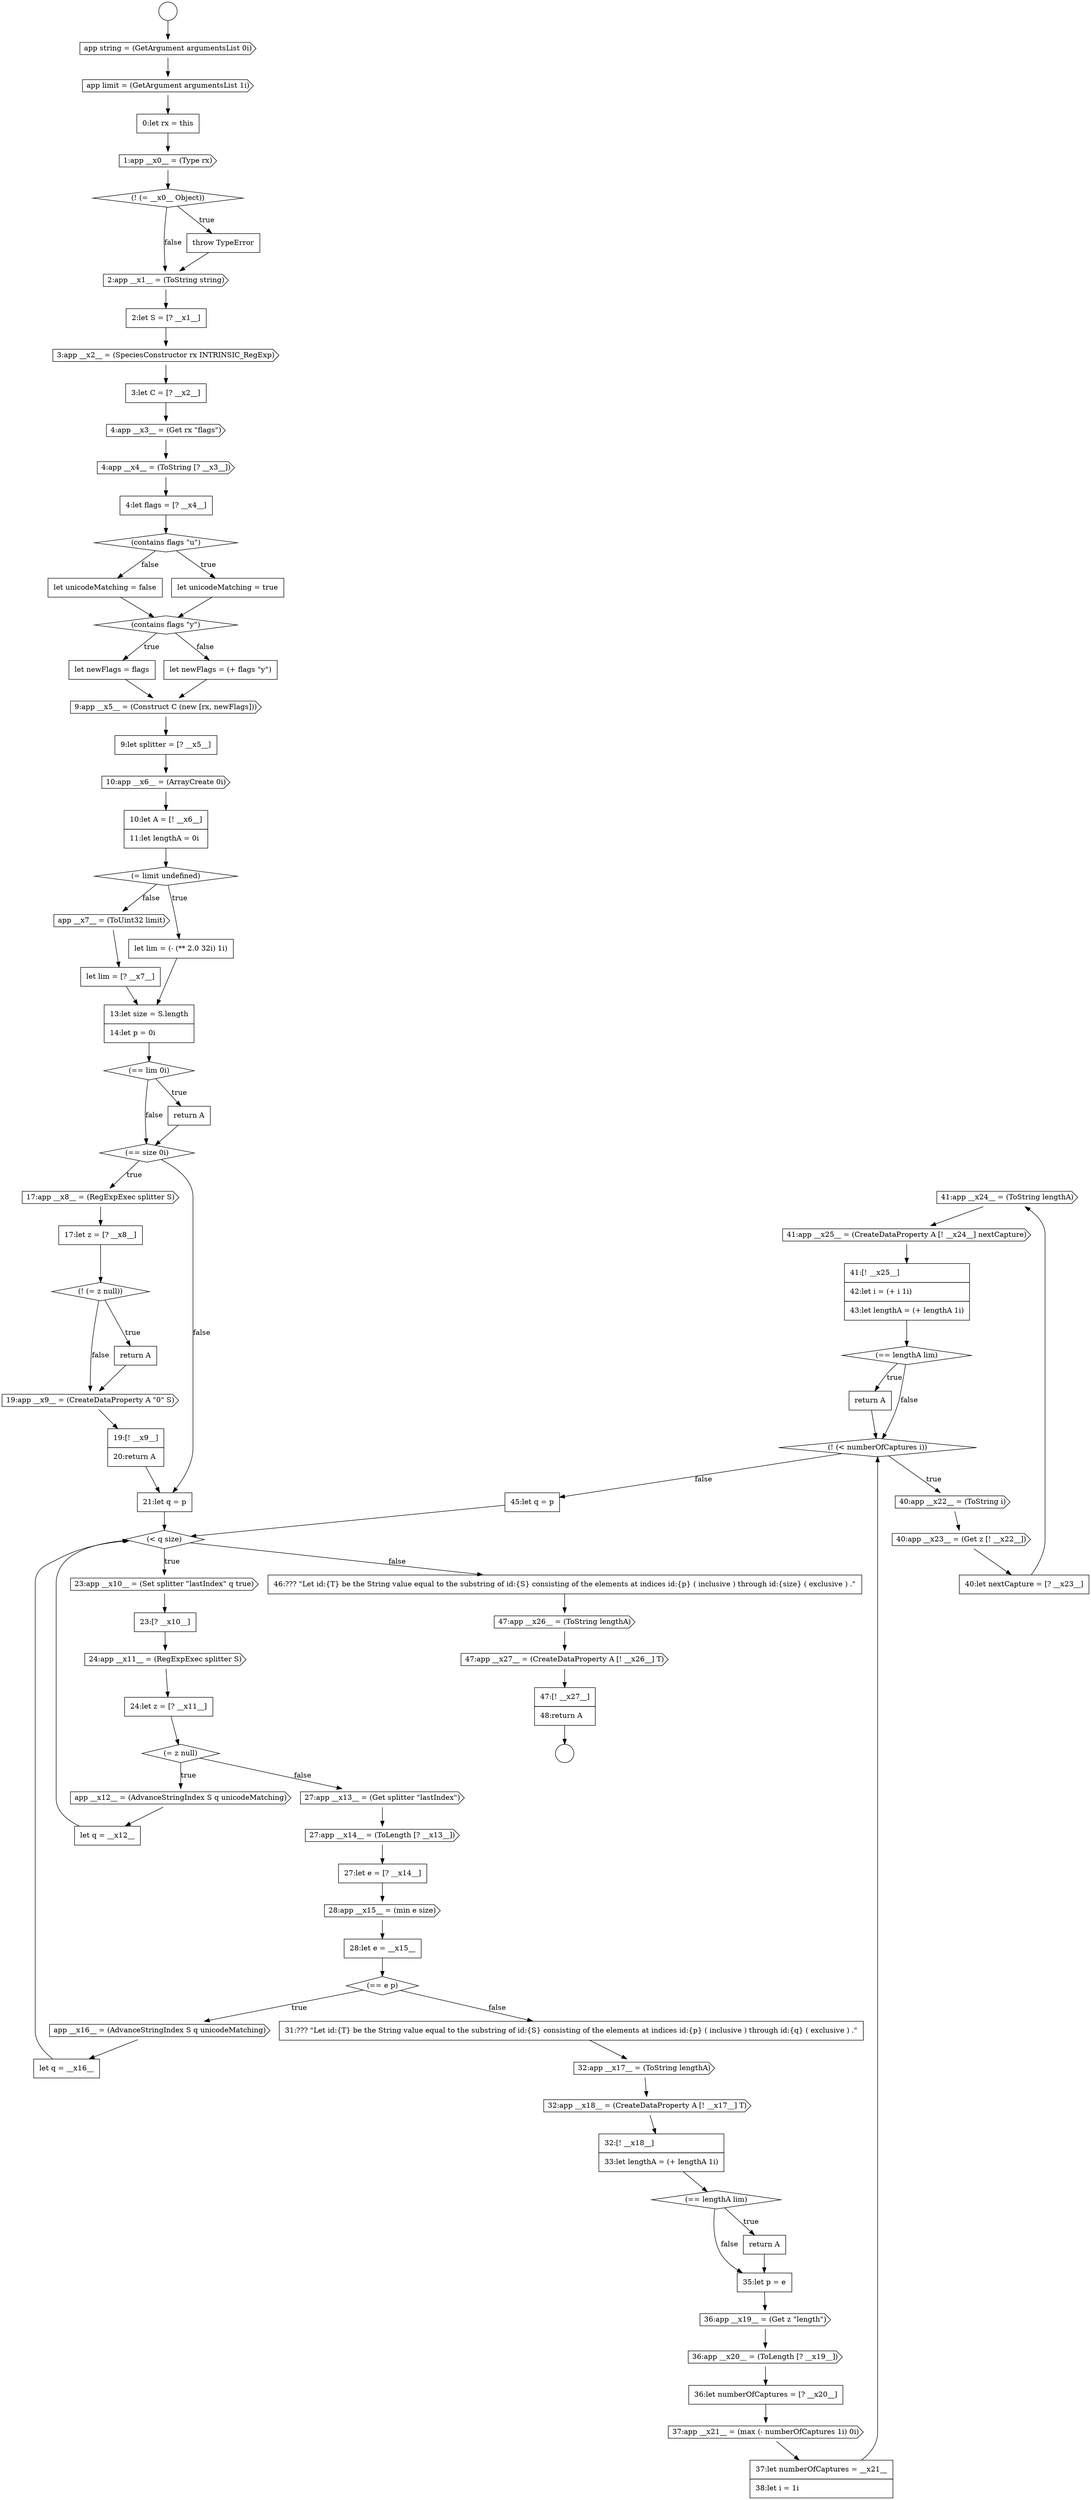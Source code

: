 digraph {
  node14574 [shape=cds, label=<<font color="black">41:app __x24__ = (ToString lengthA)</font>> color="black" fillcolor="white" style=filled]
  node14527 [shape=diamond, label=<<font color="black">(= limit undefined)</font>> color="black" fillcolor="white" style=filled]
  node14524 [shape=none, margin=0, label=<<font color="black">
    <table border="0" cellborder="1" cellspacing="0" cellpadding="10">
      <tr><td align="left">9:let splitter = [? __x5__]</td></tr>
    </table>
  </font>> color="black" fillcolor="white" style=filled]
  node14534 [shape=diamond, label=<<font color="black">(== size 0i)</font>> color="black" fillcolor="white" style=filled]
  node14576 [shape=none, margin=0, label=<<font color="black">
    <table border="0" cellborder="1" cellspacing="0" cellpadding="10">
      <tr><td align="left">41:[! __x25__]</td></tr>
      <tr><td align="left">42:let i = (+ i 1i)</td></tr>
      <tr><td align="left">43:let lengthA = (+ lengthA 1i)</td></tr>
    </table>
  </font>> color="black" fillcolor="white" style=filled]
  node14570 [shape=diamond, label=<<font color="black">(! (&lt; numberOfCaptures i))</font>> color="black" fillcolor="white" style=filled]
  node14538 [shape=none, margin=0, label=<<font color="black">
    <table border="0" cellborder="1" cellspacing="0" cellpadding="10">
      <tr><td align="left">return A</td></tr>
    </table>
  </font>> color="black" fillcolor="white" style=filled]
  node14506 [shape=none, margin=0, label=<<font color="black">
    <table border="0" cellborder="1" cellspacing="0" cellpadding="10">
      <tr><td align="left">0:let rx = this</td></tr>
    </table>
  </font>> color="black" fillcolor="white" style=filled]
  node14519 [shape=none, margin=0, label=<<font color="black">
    <table border="0" cellborder="1" cellspacing="0" cellpadding="10">
      <tr><td align="left">let unicodeMatching = false</td></tr>
    </table>
  </font>> color="black" fillcolor="white" style=filled]
  node14521 [shape=none, margin=0, label=<<font color="black">
    <table border="0" cellborder="1" cellspacing="0" cellpadding="10">
      <tr><td align="left">let newFlags = flags</td></tr>
    </table>
  </font>> color="black" fillcolor="white" style=filled]
  node14559 [shape=cds, label=<<font color="black">32:app __x17__ = (ToString lengthA)</font>> color="black" fillcolor="white" style=filled]
  node14553 [shape=cds, label=<<font color="black">28:app __x15__ = (min e size)</font>> color="black" fillcolor="white" style=filled]
  node14542 [shape=diamond, label=<<font color="black">(&lt; q size)</font>> color="black" fillcolor="white" style=filled]
  node14510 [shape=cds, label=<<font color="black">2:app __x1__ = (ToString string)</font>> color="black" fillcolor="white" style=filled]
  node14552 [shape=none, margin=0, label=<<font color="black">
    <table border="0" cellborder="1" cellspacing="0" cellpadding="10">
      <tr><td align="left">27:let e = [? __x14__]</td></tr>
    </table>
  </font>> color="black" fillcolor="white" style=filled]
  node14515 [shape=cds, label=<<font color="black">4:app __x4__ = (ToString [? __x3__])</font>> color="black" fillcolor="white" style=filled]
  node14564 [shape=none, margin=0, label=<<font color="black">
    <table border="0" cellborder="1" cellspacing="0" cellpadding="10">
      <tr><td align="left">35:let p = e</td></tr>
    </table>
  </font>> color="black" fillcolor="white" style=filled]
  node14579 [shape=none, margin=0, label=<<font color="black">
    <table border="0" cellborder="1" cellspacing="0" cellpadding="10">
      <tr><td align="left">45:let q = p</td></tr>
    </table>
  </font>> color="black" fillcolor="white" style=filled]
  node14533 [shape=none, margin=0, label=<<font color="black">
    <table border="0" cellborder="1" cellspacing="0" cellpadding="10">
      <tr><td align="left">return A</td></tr>
    </table>
  </font>> color="black" fillcolor="white" style=filled]
  node14532 [shape=diamond, label=<<font color="black">(== lim 0i)</font>> color="black" fillcolor="white" style=filled]
  node14547 [shape=diamond, label=<<font color="black">(= z null)</font>> color="black" fillcolor="white" style=filled]
  node14569 [shape=none, margin=0, label=<<font color="black">
    <table border="0" cellborder="1" cellspacing="0" cellpadding="10">
      <tr><td align="left">37:let numberOfCaptures = __x21__</td></tr>
      <tr><td align="left">38:let i = 1i</td></tr>
    </table>
  </font>> color="black" fillcolor="white" style=filled]
  node14558 [shape=none, margin=0, label=<<font color="black">
    <table border="0" cellborder="1" cellspacing="0" cellpadding="10">
      <tr><td align="left">31:??? &quot;Let id:{T} be the String value equal to the substring of id:{S} consisting of the elements at indices id:{p} ( inclusive ) through id:{q} ( exclusive ) .&quot;</td></tr>
    </table>
  </font>> color="black" fillcolor="white" style=filled]
  node14537 [shape=diamond, label=<<font color="black">(! (= z null))</font>> color="black" fillcolor="white" style=filled]
  node14541 [shape=none, margin=0, label=<<font color="black">
    <table border="0" cellborder="1" cellspacing="0" cellpadding="10">
      <tr><td align="left">21:let q = p</td></tr>
    </table>
  </font>> color="black" fillcolor="white" style=filled]
  node14556 [shape=cds, label=<<font color="black">app __x16__ = (AdvanceStringIndex S q unicodeMatching)</font>> color="black" fillcolor="white" style=filled]
  node14565 [shape=cds, label=<<font color="black">36:app __x19__ = (Get z &quot;length&quot;)</font>> color="black" fillcolor="white" style=filled]
  node14505 [shape=cds, label=<<font color="black">app limit = (GetArgument argumentsList 1i)</font>> color="black" fillcolor="white" style=filled]
  node14520 [shape=diamond, label=<<font color="black">(contains flags &quot;y&quot;)</font>> color="black" fillcolor="white" style=filled]
  node14529 [shape=cds, label=<<font color="black">app __x7__ = (ToUint32 limit)</font>> color="black" fillcolor="white" style=filled]
  node14566 [shape=cds, label=<<font color="black">36:app __x20__ = (ToLength [? __x19__])</font>> color="black" fillcolor="white" style=filled]
  node14580 [shape=none, margin=0, label=<<font color="black">
    <table border="0" cellborder="1" cellspacing="0" cellpadding="10">
      <tr><td align="left">46:??? &quot;Let id:{T} be the String value equal to the substring of id:{S} consisting of the elements at indices id:{p} ( inclusive ) through id:{size} ( exclusive ) .&quot;</td></tr>
    </table>
  </font>> color="black" fillcolor="white" style=filled]
  node14561 [shape=none, margin=0, label=<<font color="black">
    <table border="0" cellborder="1" cellspacing="0" cellpadding="10">
      <tr><td align="left">32:[! __x18__]</td></tr>
      <tr><td align="left">33:let lengthA = (+ lengthA 1i)</td></tr>
    </table>
  </font>> color="black" fillcolor="white" style=filled]
  node14509 [shape=none, margin=0, label=<<font color="black">
    <table border="0" cellborder="1" cellspacing="0" cellpadding="10">
      <tr><td align="left">throw TypeError</td></tr>
    </table>
  </font>> color="black" fillcolor="white" style=filled]
  node14526 [shape=none, margin=0, label=<<font color="black">
    <table border="0" cellborder="1" cellspacing="0" cellpadding="10">
      <tr><td align="left">10:let A = [! __x6__]</td></tr>
      <tr><td align="left">11:let lengthA = 0i</td></tr>
    </table>
  </font>> color="black" fillcolor="white" style=filled]
  node14516 [shape=none, margin=0, label=<<font color="black">
    <table border="0" cellborder="1" cellspacing="0" cellpadding="10">
      <tr><td align="left">4:let flags = [? __x4__]</td></tr>
    </table>
  </font>> color="black" fillcolor="white" style=filled]
  node14548 [shape=cds, label=<<font color="black">app __x12__ = (AdvanceStringIndex S q unicodeMatching)</font>> color="black" fillcolor="white" style=filled]
  node14573 [shape=none, margin=0, label=<<font color="black">
    <table border="0" cellborder="1" cellspacing="0" cellpadding="10">
      <tr><td align="left">40:let nextCapture = [? __x23__]</td></tr>
    </table>
  </font>> color="black" fillcolor="white" style=filled]
  node14523 [shape=cds, label=<<font color="black">9:app __x5__ = (Construct C (new [rx, newFlags]))</font>> color="black" fillcolor="white" style=filled]
  node14572 [shape=cds, label=<<font color="black">40:app __x23__ = (Get z [! __x22__])</font>> color="black" fillcolor="white" style=filled]
  node14544 [shape=none, margin=0, label=<<font color="black">
    <table border="0" cellborder="1" cellspacing="0" cellpadding="10">
      <tr><td align="left">23:[? __x10__]</td></tr>
    </table>
  </font>> color="black" fillcolor="white" style=filled]
  node14508 [shape=diamond, label=<<font color="black">(! (= __x0__ Object))</font>> color="black" fillcolor="white" style=filled]
  node14517 [shape=diamond, label=<<font color="black">(contains flags &quot;u&quot;)</font>> color="black" fillcolor="white" style=filled]
  node14549 [shape=none, margin=0, label=<<font color="black">
    <table border="0" cellborder="1" cellspacing="0" cellpadding="10">
      <tr><td align="left">let q = __x12__</td></tr>
    </table>
  </font>> color="black" fillcolor="white" style=filled]
  node14502 [shape=circle label=" " color="black" fillcolor="white" style=filled]
  node14540 [shape=none, margin=0, label=<<font color="black">
    <table border="0" cellborder="1" cellspacing="0" cellpadding="10">
      <tr><td align="left">19:[! __x9__]</td></tr>
      <tr><td align="left">20:return A</td></tr>
    </table>
  </font>> color="black" fillcolor="white" style=filled]
  node14581 [shape=cds, label=<<font color="black">47:app __x26__ = (ToString lengthA)</font>> color="black" fillcolor="white" style=filled]
  node14555 [shape=diamond, label=<<font color="black">(== e p)</font>> color="black" fillcolor="white" style=filled]
  node14525 [shape=cds, label=<<font color="black">10:app __x6__ = (ArrayCreate 0i)</font>> color="black" fillcolor="white" style=filled]
  node14577 [shape=diamond, label=<<font color="black">(== lengthA lim)</font>> color="black" fillcolor="white" style=filled]
  node14535 [shape=cds, label=<<font color="black">17:app __x8__ = (RegExpExec splitter S)</font>> color="black" fillcolor="white" style=filled]
  node14530 [shape=none, margin=0, label=<<font color="black">
    <table border="0" cellborder="1" cellspacing="0" cellpadding="10">
      <tr><td align="left">let lim = [? __x7__]</td></tr>
    </table>
  </font>> color="black" fillcolor="white" style=filled]
  node14562 [shape=diamond, label=<<font color="black">(== lengthA lim)</font>> color="black" fillcolor="white" style=filled]
  node14557 [shape=none, margin=0, label=<<font color="black">
    <table border="0" cellborder="1" cellspacing="0" cellpadding="10">
      <tr><td align="left">let q = __x16__</td></tr>
    </table>
  </font>> color="black" fillcolor="white" style=filled]
  node14512 [shape=cds, label=<<font color="black">3:app __x2__ = (SpeciesConstructor rx INTRINSIC_RegExp)</font>> color="black" fillcolor="white" style=filled]
  node14550 [shape=cds, label=<<font color="black">27:app __x13__ = (Get splitter &quot;lastIndex&quot;)</font>> color="black" fillcolor="white" style=filled]
  node14513 [shape=none, margin=0, label=<<font color="black">
    <table border="0" cellborder="1" cellspacing="0" cellpadding="10">
      <tr><td align="left">3:let C = [? __x2__]</td></tr>
    </table>
  </font>> color="black" fillcolor="white" style=filled]
  node14545 [shape=cds, label=<<font color="black">24:app __x11__ = (RegExpExec splitter S)</font>> color="black" fillcolor="white" style=filled]
  node14567 [shape=none, margin=0, label=<<font color="black">
    <table border="0" cellborder="1" cellspacing="0" cellpadding="10">
      <tr><td align="left">36:let numberOfCaptures = [? __x20__]</td></tr>
    </table>
  </font>> color="black" fillcolor="white" style=filled]
  node14507 [shape=cds, label=<<font color="black">1:app __x0__ = (Type rx)</font>> color="black" fillcolor="white" style=filled]
  node14518 [shape=none, margin=0, label=<<font color="black">
    <table border="0" cellborder="1" cellspacing="0" cellpadding="10">
      <tr><td align="left">let unicodeMatching = true</td></tr>
    </table>
  </font>> color="black" fillcolor="white" style=filled]
  node14554 [shape=none, margin=0, label=<<font color="black">
    <table border="0" cellborder="1" cellspacing="0" cellpadding="10">
      <tr><td align="left">28:let e = __x15__</td></tr>
    </table>
  </font>> color="black" fillcolor="white" style=filled]
  node14543 [shape=cds, label=<<font color="black">23:app __x10__ = (Set splitter &quot;lastIndex&quot; q true)</font>> color="black" fillcolor="white" style=filled]
  node14571 [shape=cds, label=<<font color="black">40:app __x22__ = (ToString i)</font>> color="black" fillcolor="white" style=filled]
  node14503 [shape=circle label=" " color="black" fillcolor="white" style=filled]
  node14522 [shape=none, margin=0, label=<<font color="black">
    <table border="0" cellborder="1" cellspacing="0" cellpadding="10">
      <tr><td align="left">let newFlags = (+ flags &quot;y&quot;)</td></tr>
    </table>
  </font>> color="black" fillcolor="white" style=filled]
  node14539 [shape=cds, label=<<font color="black">19:app __x9__ = (CreateDataProperty A &quot;0&quot; S)</font>> color="black" fillcolor="white" style=filled]
  node14560 [shape=cds, label=<<font color="black">32:app __x18__ = (CreateDataProperty A [! __x17__] T)</font>> color="black" fillcolor="white" style=filled]
  node14582 [shape=cds, label=<<font color="black">47:app __x27__ = (CreateDataProperty A [! __x26__] T)</font>> color="black" fillcolor="white" style=filled]
  node14575 [shape=cds, label=<<font color="black">41:app __x25__ = (CreateDataProperty A [! __x24__] nextCapture)</font>> color="black" fillcolor="white" style=filled]
  node14536 [shape=none, margin=0, label=<<font color="black">
    <table border="0" cellborder="1" cellspacing="0" cellpadding="10">
      <tr><td align="left">17:let z = [? __x8__]</td></tr>
    </table>
  </font>> color="black" fillcolor="white" style=filled]
  node14551 [shape=cds, label=<<font color="black">27:app __x14__ = (ToLength [? __x13__])</font>> color="black" fillcolor="white" style=filled]
  node14504 [shape=cds, label=<<font color="black">app string = (GetArgument argumentsList 0i)</font>> color="black" fillcolor="white" style=filled]
  node14546 [shape=none, margin=0, label=<<font color="black">
    <table border="0" cellborder="1" cellspacing="0" cellpadding="10">
      <tr><td align="left">24:let z = [? __x11__]</td></tr>
    </table>
  </font>> color="black" fillcolor="white" style=filled]
  node14578 [shape=none, margin=0, label=<<font color="black">
    <table border="0" cellborder="1" cellspacing="0" cellpadding="10">
      <tr><td align="left">return A</td></tr>
    </table>
  </font>> color="black" fillcolor="white" style=filled]
  node14563 [shape=none, margin=0, label=<<font color="black">
    <table border="0" cellborder="1" cellspacing="0" cellpadding="10">
      <tr><td align="left">return A</td></tr>
    </table>
  </font>> color="black" fillcolor="white" style=filled]
  node14514 [shape=cds, label=<<font color="black">4:app __x3__ = (Get rx &quot;flags&quot;)</font>> color="black" fillcolor="white" style=filled]
  node14511 [shape=none, margin=0, label=<<font color="black">
    <table border="0" cellborder="1" cellspacing="0" cellpadding="10">
      <tr><td align="left">2:let S = [? __x1__]</td></tr>
    </table>
  </font>> color="black" fillcolor="white" style=filled]
  node14528 [shape=none, margin=0, label=<<font color="black">
    <table border="0" cellborder="1" cellspacing="0" cellpadding="10">
      <tr><td align="left">let lim = (- (** 2.0 32i) 1i)</td></tr>
    </table>
  </font>> color="black" fillcolor="white" style=filled]
  node14531 [shape=none, margin=0, label=<<font color="black">
    <table border="0" cellborder="1" cellspacing="0" cellpadding="10">
      <tr><td align="left">13:let size = S.length</td></tr>
      <tr><td align="left">14:let p = 0i</td></tr>
    </table>
  </font>> color="black" fillcolor="white" style=filled]
  node14568 [shape=cds, label=<<font color="black">37:app __x21__ = (max (- numberOfCaptures 1i) 0i)</font>> color="black" fillcolor="white" style=filled]
  node14583 [shape=none, margin=0, label=<<font color="black">
    <table border="0" cellborder="1" cellspacing="0" cellpadding="10">
      <tr><td align="left">47:[! __x27__]</td></tr>
      <tr><td align="left">48:return A</td></tr>
    </table>
  </font>> color="black" fillcolor="white" style=filled]
  node14519 -> node14520 [ color="black"]
  node14577 -> node14578 [label=<<font color="black">true</font>> color="black"]
  node14577 -> node14570 [label=<<font color="black">false</font>> color="black"]
  node14557 -> node14542 [ color="black"]
  node14538 -> node14539 [ color="black"]
  node14531 -> node14532 [ color="black"]
  node14532 -> node14533 [label=<<font color="black">true</font>> color="black"]
  node14532 -> node14534 [label=<<font color="black">false</font>> color="black"]
  node14567 -> node14568 [ color="black"]
  node14574 -> node14575 [ color="black"]
  node14542 -> node14543 [label=<<font color="black">true</font>> color="black"]
  node14542 -> node14580 [label=<<font color="black">false</font>> color="black"]
  node14576 -> node14577 [ color="black"]
  node14560 -> node14561 [ color="black"]
  node14562 -> node14563 [label=<<font color="black">true</font>> color="black"]
  node14562 -> node14564 [label=<<font color="black">false</font>> color="black"]
  node14563 -> node14564 [ color="black"]
  node14539 -> node14540 [ color="black"]
  node14526 -> node14527 [ color="black"]
  node14552 -> node14553 [ color="black"]
  node14548 -> node14549 [ color="black"]
  node14518 -> node14520 [ color="black"]
  node14508 -> node14509 [label=<<font color="black">true</font>> color="black"]
  node14508 -> node14510 [label=<<font color="black">false</font>> color="black"]
  node14546 -> node14547 [ color="black"]
  node14535 -> node14536 [ color="black"]
  node14559 -> node14560 [ color="black"]
  node14536 -> node14537 [ color="black"]
  node14580 -> node14581 [ color="black"]
  node14564 -> node14565 [ color="black"]
  node14514 -> node14515 [ color="black"]
  node14581 -> node14582 [ color="black"]
  node14530 -> node14531 [ color="black"]
  node14527 -> node14528 [label=<<font color="black">true</font>> color="black"]
  node14527 -> node14529 [label=<<font color="black">false</font>> color="black"]
  node14554 -> node14555 [ color="black"]
  node14509 -> node14510 [ color="black"]
  node14568 -> node14569 [ color="black"]
  node14549 -> node14542 [ color="black"]
  node14504 -> node14505 [ color="black"]
  node14517 -> node14518 [label=<<font color="black">true</font>> color="black"]
  node14517 -> node14519 [label=<<font color="black">false</font>> color="black"]
  node14555 -> node14556 [label=<<font color="black">true</font>> color="black"]
  node14555 -> node14558 [label=<<font color="black">false</font>> color="black"]
  node14550 -> node14551 [ color="black"]
  node14506 -> node14507 [ color="black"]
  node14520 -> node14521 [label=<<font color="black">true</font>> color="black"]
  node14520 -> node14522 [label=<<font color="black">false</font>> color="black"]
  node14547 -> node14548 [label=<<font color="black">true</font>> color="black"]
  node14547 -> node14550 [label=<<font color="black">false</font>> color="black"]
  node14505 -> node14506 [ color="black"]
  node14540 -> node14541 [ color="black"]
  node14502 -> node14504 [ color="black"]
  node14578 -> node14570 [ color="black"]
  node14528 -> node14531 [ color="black"]
  node14571 -> node14572 [ color="black"]
  node14565 -> node14566 [ color="black"]
  node14566 -> node14567 [ color="black"]
  node14510 -> node14511 [ color="black"]
  node14529 -> node14530 [ color="black"]
  node14583 -> node14503 [ color="black"]
  node14522 -> node14523 [ color="black"]
  node14558 -> node14559 [ color="black"]
  node14579 -> node14542 [ color="black"]
  node14543 -> node14544 [ color="black"]
  node14544 -> node14545 [ color="black"]
  node14516 -> node14517 [ color="black"]
  node14573 -> node14574 [ color="black"]
  node14524 -> node14525 [ color="black"]
  node14515 -> node14516 [ color="black"]
  node14582 -> node14583 [ color="black"]
  node14553 -> node14554 [ color="black"]
  node14575 -> node14576 [ color="black"]
  node14561 -> node14562 [ color="black"]
  node14570 -> node14571 [label=<<font color="black">true</font>> color="black"]
  node14570 -> node14579 [label=<<font color="black">false</font>> color="black"]
  node14533 -> node14534 [ color="black"]
  node14507 -> node14508 [ color="black"]
  node14513 -> node14514 [ color="black"]
  node14572 -> node14573 [ color="black"]
  node14534 -> node14535 [label=<<font color="black">true</font>> color="black"]
  node14534 -> node14541 [label=<<font color="black">false</font>> color="black"]
  node14512 -> node14513 [ color="black"]
  node14551 -> node14552 [ color="black"]
  node14537 -> node14538 [label=<<font color="black">true</font>> color="black"]
  node14537 -> node14539 [label=<<font color="black">false</font>> color="black"]
  node14556 -> node14557 [ color="black"]
  node14545 -> node14546 [ color="black"]
  node14511 -> node14512 [ color="black"]
  node14541 -> node14542 [ color="black"]
  node14521 -> node14523 [ color="black"]
  node14525 -> node14526 [ color="black"]
  node14523 -> node14524 [ color="black"]
  node14569 -> node14570 [ color="black"]
}
